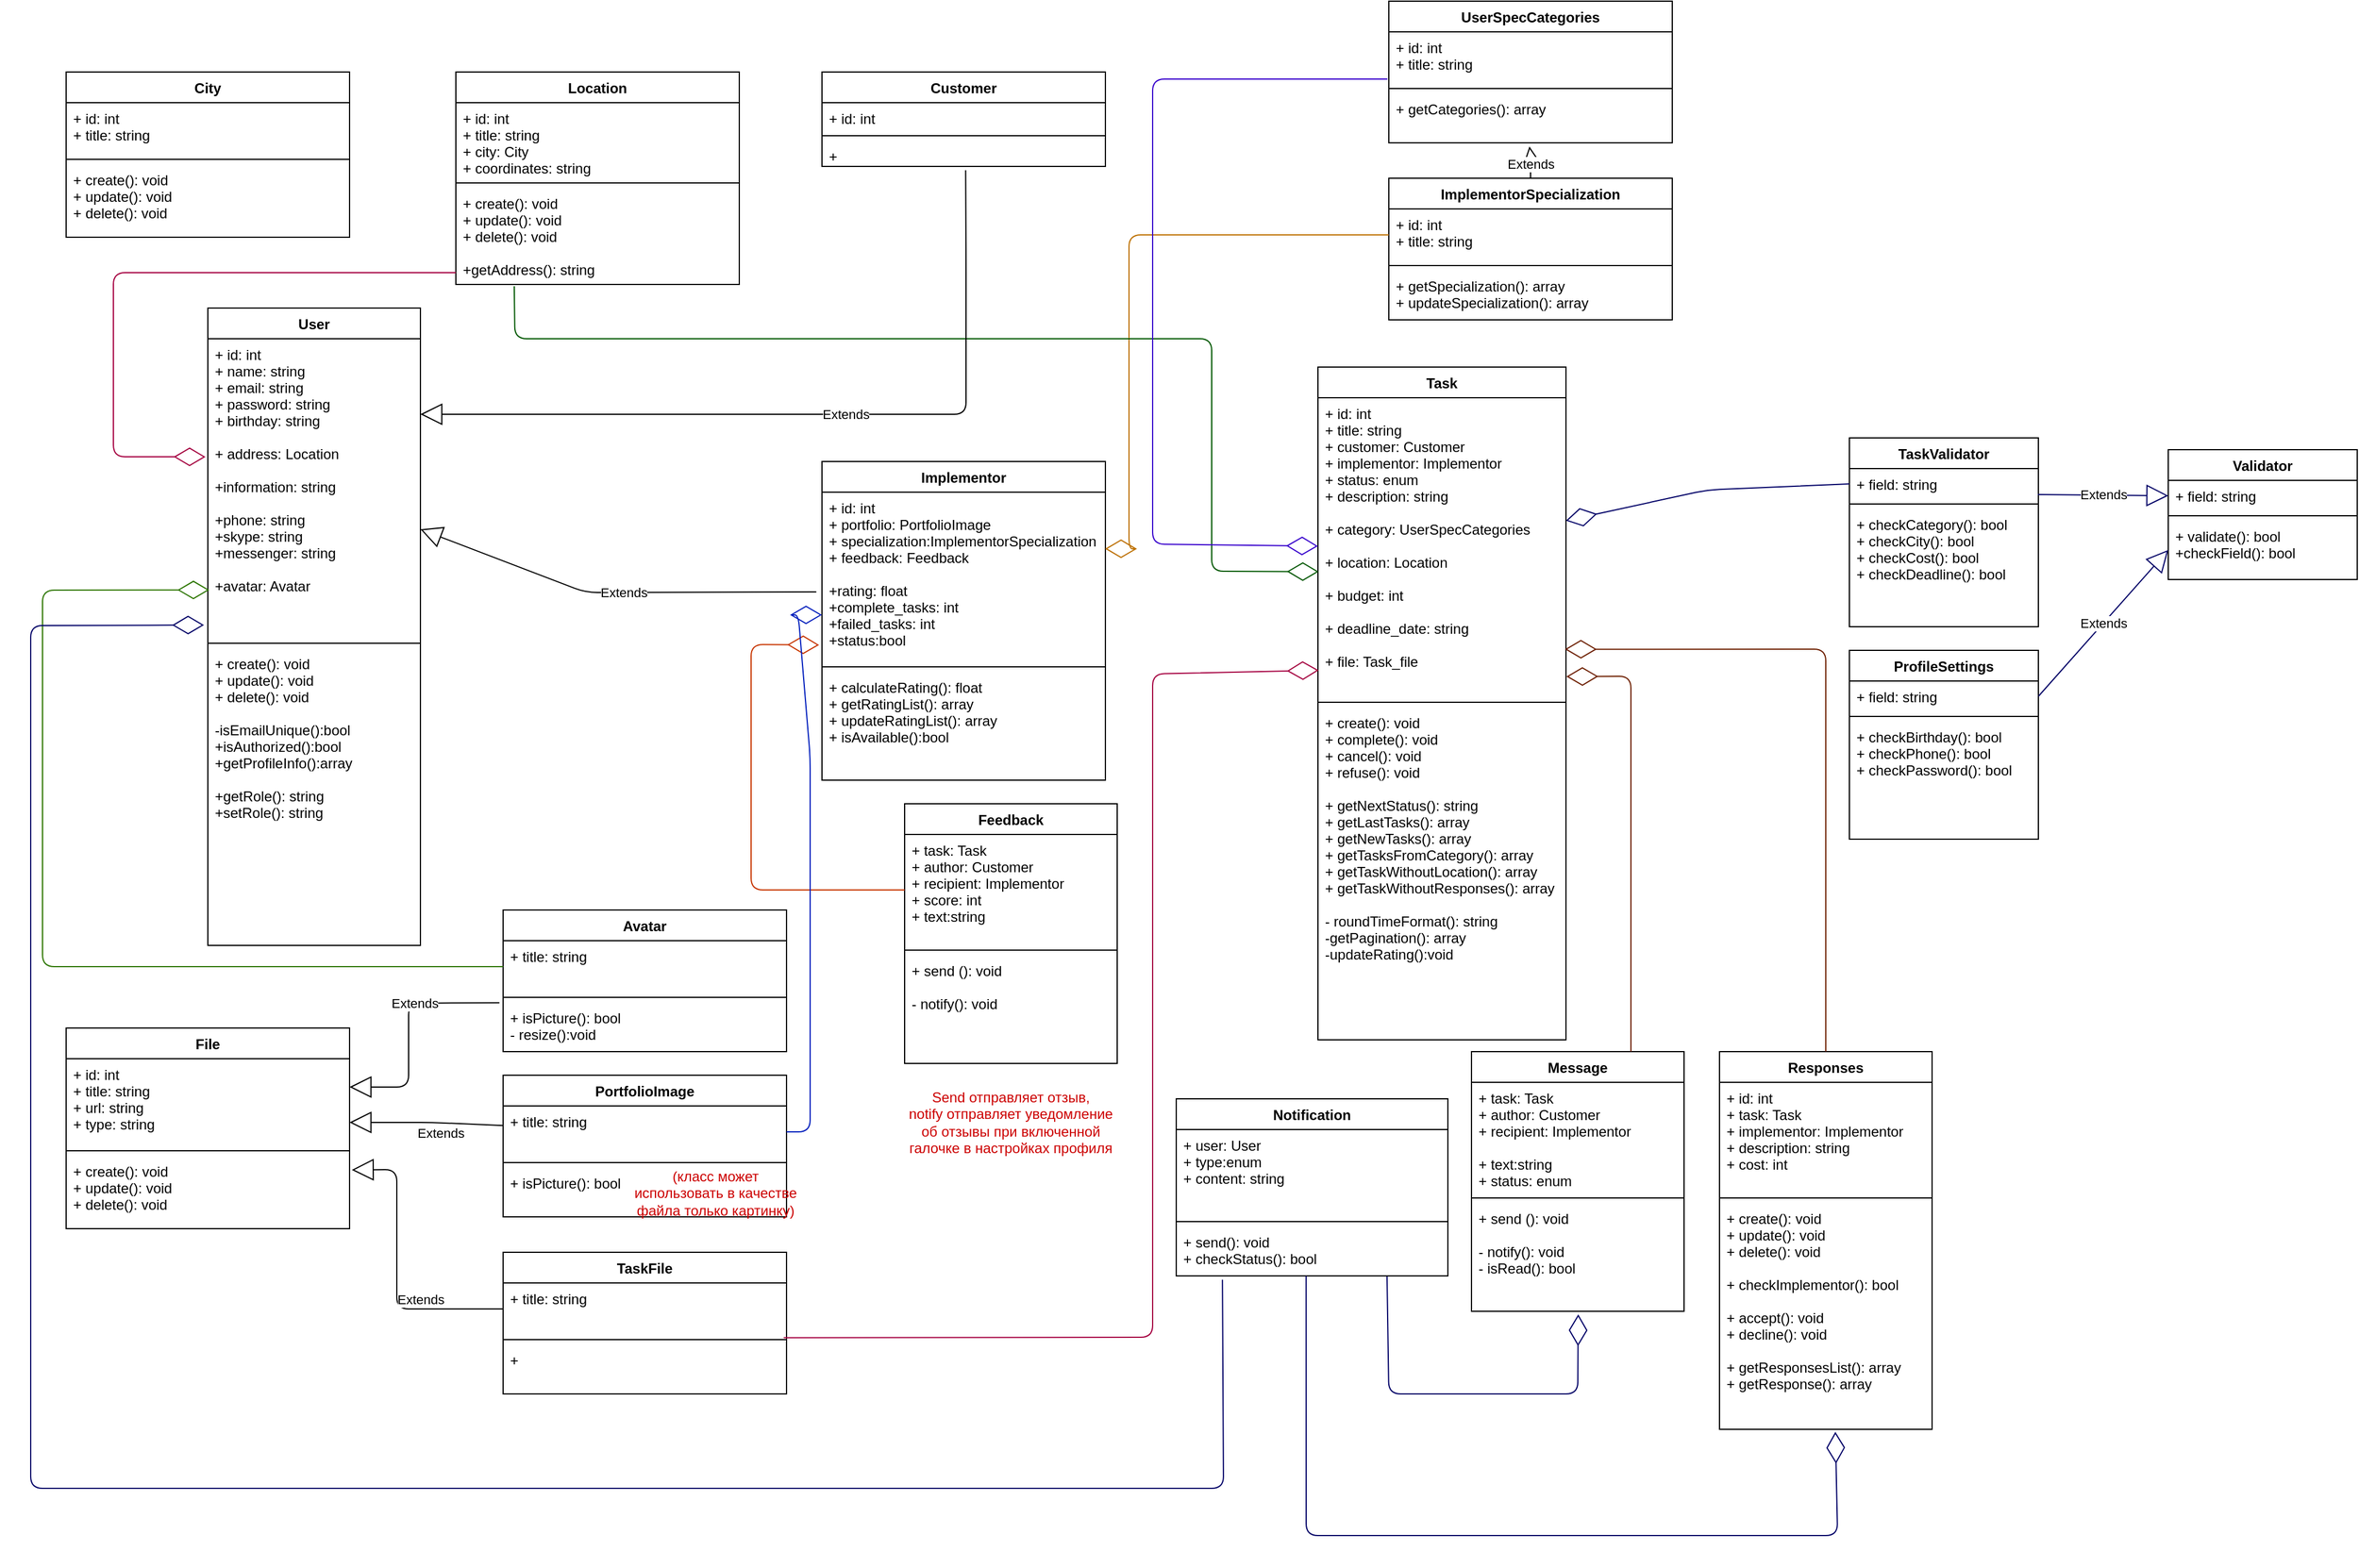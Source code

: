 <mxfile version="14.9.4" type="device"><diagram id="C5RBs43oDa-KdzZeNtuy" name="Page-1"><mxGraphModel dx="4338" dy="615" grid="1" gridSize="10" guides="1" tooltips="1" connect="1" arrows="1" fold="1" page="1" pageScale="1" pageWidth="3300" pageHeight="4681" math="0" shadow="0"><root><mxCell id="WIyWlLk6GJQsqaUBKTNV-0"/><mxCell id="WIyWlLk6GJQsqaUBKTNV-1" parent="WIyWlLk6GJQsqaUBKTNV-0"/><mxCell id="PWgmrwuzJ5sJwcCcZaZJ-12" value="User" style="swimlane;fontStyle=1;align=center;verticalAlign=top;childLayout=stackLayout;horizontal=1;startSize=26;horizontalStack=0;resizeParent=1;resizeParentMax=0;resizeLast=0;collapsible=1;marginBottom=0;rounded=0;shadow=0;glass=0;sketch=0;fillColor=none;" parent="WIyWlLk6GJQsqaUBKTNV-1" vertex="1"><mxGeometry x="160" y="280" width="180" height="540" as="geometry"/></mxCell><mxCell id="PWgmrwuzJ5sJwcCcZaZJ-13" value="+ id: int&#10;+ name: string&#10;+ email: string&#10;+ password: string&#10;+ birthday: string&#10;&#10;+ address: Location&#10;&#10;+information: string&#10;&#10;+phone: string&#10;+skype: string&#10;+messenger: string&#10;&#10;+avatar: Avatar&#10;" style="text;strokeColor=none;fillColor=none;align=left;verticalAlign=top;spacingLeft=4;spacingRight=4;overflow=hidden;rotatable=0;points=[[0,0.5],[1,0.5]];portConstraint=eastwest;" parent="PWgmrwuzJ5sJwcCcZaZJ-12" vertex="1"><mxGeometry y="26" width="180" height="254" as="geometry"/></mxCell><mxCell id="PWgmrwuzJ5sJwcCcZaZJ-14" value="" style="line;strokeWidth=1;fillColor=none;align=left;verticalAlign=middle;spacingTop=-1;spacingLeft=3;spacingRight=3;rotatable=0;labelPosition=right;points=[];portConstraint=eastwest;" parent="PWgmrwuzJ5sJwcCcZaZJ-12" vertex="1"><mxGeometry y="280" width="180" height="8" as="geometry"/></mxCell><mxCell id="PWgmrwuzJ5sJwcCcZaZJ-15" value="+ create(): void&#10;+ update(): void&#10;+ delete(): void&#10;&#10;-isEmailUnique():bool&#10;+isAuthorized():bool&#10;+getProfileInfo():array&#10;&#10;+getRole(): string&#10;+setRole(): string" style="text;strokeColor=none;fillColor=none;align=left;verticalAlign=top;spacingLeft=4;spacingRight=4;overflow=hidden;rotatable=0;points=[[0,0.5],[1,0.5]];portConstraint=eastwest;" parent="PWgmrwuzJ5sJwcCcZaZJ-12" vertex="1"><mxGeometry y="288" width="180" height="252" as="geometry"/></mxCell><mxCell id="EX-mah3nXprVdJU1H9vi-6" value="Customer" style="swimlane;fontStyle=1;align=center;verticalAlign=top;childLayout=stackLayout;horizontal=1;startSize=26;horizontalStack=0;resizeParent=1;resizeParentMax=0;resizeLast=0;collapsible=1;marginBottom=0;fontColor=#000000;" parent="WIyWlLk6GJQsqaUBKTNV-1" vertex="1"><mxGeometry x="680" y="80" width="240" height="80" as="geometry"/></mxCell><mxCell id="EX-mah3nXprVdJU1H9vi-7" value="+ id: int" style="text;strokeColor=none;fillColor=none;align=left;verticalAlign=top;spacingLeft=4;spacingRight=4;overflow=hidden;rotatable=0;points=[[0,0.5],[1,0.5]];portConstraint=eastwest;" parent="EX-mah3nXprVdJU1H9vi-6" vertex="1"><mxGeometry y="26" width="240" height="24" as="geometry"/></mxCell><mxCell id="EX-mah3nXprVdJU1H9vi-8" value="" style="line;strokeWidth=1;fillColor=none;align=left;verticalAlign=middle;spacingTop=-1;spacingLeft=3;spacingRight=3;rotatable=0;labelPosition=right;points=[];portConstraint=eastwest;" parent="EX-mah3nXprVdJU1H9vi-6" vertex="1"><mxGeometry y="50" width="240" height="8" as="geometry"/></mxCell><mxCell id="EX-mah3nXprVdJU1H9vi-9" value="+ " style="text;strokeColor=none;fillColor=none;align=left;verticalAlign=top;spacingLeft=4;spacingRight=4;overflow=hidden;rotatable=0;points=[[0,0.5],[1,0.5]];portConstraint=eastwest;" parent="EX-mah3nXprVdJU1H9vi-6" vertex="1"><mxGeometry y="58" width="240" height="22" as="geometry"/></mxCell><mxCell id="EX-mah3nXprVdJU1H9vi-10" value="Implementor&#10;" style="swimlane;fontStyle=1;align=center;verticalAlign=top;childLayout=stackLayout;horizontal=1;startSize=26;horizontalStack=0;resizeParent=1;resizeParentMax=0;resizeLast=0;collapsible=1;marginBottom=0;fontColor=#000000;" parent="WIyWlLk6GJQsqaUBKTNV-1" vertex="1"><mxGeometry x="680" y="410" width="240" height="270" as="geometry"/></mxCell><mxCell id="EX-mah3nXprVdJU1H9vi-11" value="+ id: int&#10;+ portfolio: PortfolioImage&#10;+ specialization:ImplementorSpecialization&#10;+ feedback: Feedback&#10;&#10;+rating: float&#10;+complete_tasks: int&#10;+failed_tasks: int&#10;+status:bool&#10;" style="text;strokeColor=none;fillColor=none;align=left;verticalAlign=top;spacingLeft=4;spacingRight=4;overflow=hidden;rotatable=0;points=[[0,0.5],[1,0.5]];portConstraint=eastwest;" parent="EX-mah3nXprVdJU1H9vi-10" vertex="1"><mxGeometry y="26" width="240" height="144" as="geometry"/></mxCell><mxCell id="EX-mah3nXprVdJU1H9vi-12" value="" style="line;strokeWidth=1;fillColor=none;align=left;verticalAlign=middle;spacingTop=-1;spacingLeft=3;spacingRight=3;rotatable=0;labelPosition=right;points=[];portConstraint=eastwest;" parent="EX-mah3nXprVdJU1H9vi-10" vertex="1"><mxGeometry y="170" width="240" height="8" as="geometry"/></mxCell><mxCell id="EX-mah3nXprVdJU1H9vi-13" value="+ calculateRating(): float&#10;+ getRatingList(): array&#10;+ updateRatingList(): array&#10;+ isAvailable():bool" style="text;strokeColor=none;fillColor=none;align=left;verticalAlign=top;spacingLeft=4;spacingRight=4;overflow=hidden;rotatable=0;points=[[0,0.5],[1,0.5]];portConstraint=eastwest;" parent="EX-mah3nXprVdJU1H9vi-10" vertex="1"><mxGeometry y="178" width="240" height="92" as="geometry"/></mxCell><mxCell id="EX-mah3nXprVdJU1H9vi-15" value="Extends" style="endArrow=block;endSize=16;endFill=0;html=1;fontColor=#000000;exitX=-0.02;exitY=0.587;exitDx=0;exitDy=0;exitPerimeter=0;" parent="WIyWlLk6GJQsqaUBKTNV-1" source="EX-mah3nXprVdJU1H9vi-11" target="PWgmrwuzJ5sJwcCcZaZJ-13" edge="1"><mxGeometry x="-0.055" width="160" relative="1" as="geometry"><mxPoint x="610" y="580" as="sourcePoint"/><mxPoint x="728" y="540" as="targetPoint"/><Array as="points"><mxPoint x="480" y="521"/></Array><mxPoint as="offset"/></mxGeometry></mxCell><mxCell id="EX-mah3nXprVdJU1H9vi-16" value="PortfolioImage" style="swimlane;fontStyle=1;align=center;verticalAlign=top;childLayout=stackLayout;horizontal=1;startSize=26;horizontalStack=0;resizeParent=1;resizeParentMax=0;resizeLast=0;collapsible=1;marginBottom=0;fontColor=#000000;" parent="WIyWlLk6GJQsqaUBKTNV-1" vertex="1"><mxGeometry x="410" y="930" width="240" height="120" as="geometry"/></mxCell><mxCell id="EX-mah3nXprVdJU1H9vi-17" value="+ title: string&#10;" style="text;strokeColor=none;fillColor=none;align=left;verticalAlign=top;spacingLeft=4;spacingRight=4;overflow=hidden;rotatable=0;points=[[0,0.5],[1,0.5]];portConstraint=eastwest;" parent="EX-mah3nXprVdJU1H9vi-16" vertex="1"><mxGeometry y="26" width="240" height="44" as="geometry"/></mxCell><mxCell id="EX-mah3nXprVdJU1H9vi-18" value="" style="line;strokeWidth=1;fillColor=none;align=left;verticalAlign=middle;spacingTop=-1;spacingLeft=3;spacingRight=3;rotatable=0;labelPosition=right;points=[];portConstraint=eastwest;" parent="EX-mah3nXprVdJU1H9vi-16" vertex="1"><mxGeometry y="70" width="240" height="8" as="geometry"/></mxCell><mxCell id="EX-mah3nXprVdJU1H9vi-19" value="+ isPicture(): bool " style="text;strokeColor=none;fillColor=none;align=left;verticalAlign=top;spacingLeft=4;spacingRight=4;overflow=hidden;rotatable=0;points=[[0,0.5],[1,0.5]];portConstraint=eastwest;" parent="EX-mah3nXprVdJU1H9vi-16" vertex="1"><mxGeometry y="78" width="240" height="42" as="geometry"/></mxCell><mxCell id="EX-mah3nXprVdJU1H9vi-20" value="ImplementorSpecialization" style="swimlane;fontStyle=1;align=center;verticalAlign=top;childLayout=stackLayout;horizontal=1;startSize=26;horizontalStack=0;resizeParent=1;resizeParentMax=0;resizeLast=0;collapsible=1;marginBottom=0;fontColor=#000000;" parent="WIyWlLk6GJQsqaUBKTNV-1" vertex="1"><mxGeometry x="1160" y="170" width="240" height="120" as="geometry"/></mxCell><mxCell id="EX-mah3nXprVdJU1H9vi-21" value="+ id: int&#10;+ title: string" style="text;strokeColor=none;fillColor=none;align=left;verticalAlign=top;spacingLeft=4;spacingRight=4;overflow=hidden;rotatable=0;points=[[0,0.5],[1,0.5]];portConstraint=eastwest;" parent="EX-mah3nXprVdJU1H9vi-20" vertex="1"><mxGeometry y="26" width="240" height="44" as="geometry"/></mxCell><mxCell id="EX-mah3nXprVdJU1H9vi-22" value="" style="line;strokeWidth=1;fillColor=none;align=left;verticalAlign=middle;spacingTop=-1;spacingLeft=3;spacingRight=3;rotatable=0;labelPosition=right;points=[];portConstraint=eastwest;" parent="EX-mah3nXprVdJU1H9vi-20" vertex="1"><mxGeometry y="70" width="240" height="8" as="geometry"/></mxCell><mxCell id="EX-mah3nXprVdJU1H9vi-23" value="+ getSpecialization(): array&#10;+ updateSpecialization(): array" style="text;strokeColor=none;fillColor=none;align=left;verticalAlign=top;spacingLeft=4;spacingRight=4;overflow=hidden;rotatable=0;points=[[0,0.5],[1,0.5]];portConstraint=eastwest;" parent="EX-mah3nXprVdJU1H9vi-20" vertex="1"><mxGeometry y="78" width="240" height="42" as="geometry"/></mxCell><mxCell id="EX-mah3nXprVdJU1H9vi-24" value="File" style="swimlane;fontStyle=1;align=center;verticalAlign=top;childLayout=stackLayout;horizontal=1;startSize=26;horizontalStack=0;resizeParent=1;resizeParentMax=0;resizeLast=0;collapsible=1;marginBottom=0;fontColor=#000000;" parent="WIyWlLk6GJQsqaUBKTNV-1" vertex="1"><mxGeometry x="40" y="890" width="240" height="170" as="geometry"/></mxCell><mxCell id="EX-mah3nXprVdJU1H9vi-25" value="+ id: int&#10;+ title: string&#10;+ url: string &#10;+ type: string" style="text;strokeColor=none;fillColor=none;align=left;verticalAlign=top;spacingLeft=4;spacingRight=4;overflow=hidden;rotatable=0;points=[[0,0.5],[1,0.5]];portConstraint=eastwest;" parent="EX-mah3nXprVdJU1H9vi-24" vertex="1"><mxGeometry y="26" width="240" height="74" as="geometry"/></mxCell><mxCell id="EX-mah3nXprVdJU1H9vi-26" value="" style="line;strokeWidth=1;fillColor=none;align=left;verticalAlign=middle;spacingTop=-1;spacingLeft=3;spacingRight=3;rotatable=0;labelPosition=right;points=[];portConstraint=eastwest;" parent="EX-mah3nXprVdJU1H9vi-24" vertex="1"><mxGeometry y="100" width="240" height="8" as="geometry"/></mxCell><mxCell id="EX-mah3nXprVdJU1H9vi-27" value="+ create(): void&#10;+ update(): void&#10;+ delete(): void" style="text;strokeColor=none;fillColor=none;align=left;verticalAlign=top;spacingLeft=4;spacingRight=4;overflow=hidden;rotatable=0;points=[[0,0.5],[1,0.5]];portConstraint=eastwest;" parent="EX-mah3nXprVdJU1H9vi-24" vertex="1"><mxGeometry y="108" width="240" height="62" as="geometry"/></mxCell><mxCell id="EX-mah3nXprVdJU1H9vi-28" value="Avatar" style="swimlane;fontStyle=1;align=center;verticalAlign=top;childLayout=stackLayout;horizontal=1;startSize=26;horizontalStack=0;resizeParent=1;resizeParentMax=0;resizeLast=0;collapsible=1;marginBottom=0;fontColor=#000000;" parent="WIyWlLk6GJQsqaUBKTNV-1" vertex="1"><mxGeometry x="410" y="790" width="240" height="120" as="geometry"/></mxCell><mxCell id="EX-mah3nXprVdJU1H9vi-29" value="+ title: string&#10;" style="text;strokeColor=none;fillColor=none;align=left;verticalAlign=top;spacingLeft=4;spacingRight=4;overflow=hidden;rotatable=0;points=[[0,0.5],[1,0.5]];portConstraint=eastwest;" parent="EX-mah3nXprVdJU1H9vi-28" vertex="1"><mxGeometry y="26" width="240" height="44" as="geometry"/></mxCell><mxCell id="EX-mah3nXprVdJU1H9vi-30" value="" style="line;strokeWidth=1;fillColor=none;align=left;verticalAlign=middle;spacingTop=-1;spacingLeft=3;spacingRight=3;rotatable=0;labelPosition=right;points=[];portConstraint=eastwest;" parent="EX-mah3nXprVdJU1H9vi-28" vertex="1"><mxGeometry y="70" width="240" height="8" as="geometry"/></mxCell><mxCell id="EX-mah3nXprVdJU1H9vi-31" value="+ isPicture(): bool&#10;- resize():void" style="text;strokeColor=none;fillColor=none;align=left;verticalAlign=top;spacingLeft=4;spacingRight=4;overflow=hidden;rotatable=0;points=[[0,0.5],[1,0.5]];portConstraint=eastwest;" parent="EX-mah3nXprVdJU1H9vi-28" vertex="1"><mxGeometry y="78" width="240" height="42" as="geometry"/></mxCell><mxCell id="EX-mah3nXprVdJU1H9vi-32" value="TaskFile" style="swimlane;fontStyle=1;align=center;verticalAlign=top;childLayout=stackLayout;horizontal=1;startSize=26;horizontalStack=0;resizeParent=1;resizeParentMax=0;resizeLast=0;collapsible=1;marginBottom=0;fontColor=#000000;" parent="WIyWlLk6GJQsqaUBKTNV-1" vertex="1"><mxGeometry x="410" y="1080" width="240" height="120" as="geometry"/></mxCell><mxCell id="EX-mah3nXprVdJU1H9vi-33" value="+ title: string&#10;" style="text;strokeColor=none;fillColor=none;align=left;verticalAlign=top;spacingLeft=4;spacingRight=4;overflow=hidden;rotatable=0;points=[[0,0.5],[1,0.5]];portConstraint=eastwest;" parent="EX-mah3nXprVdJU1H9vi-32" vertex="1"><mxGeometry y="26" width="240" height="44" as="geometry"/></mxCell><mxCell id="EX-mah3nXprVdJU1H9vi-34" value="" style="line;strokeWidth=1;fillColor=none;align=left;verticalAlign=middle;spacingTop=-1;spacingLeft=3;spacingRight=3;rotatable=0;labelPosition=right;points=[];portConstraint=eastwest;" parent="EX-mah3nXprVdJU1H9vi-32" vertex="1"><mxGeometry y="70" width="240" height="8" as="geometry"/></mxCell><mxCell id="EX-mah3nXprVdJU1H9vi-35" value="+ " style="text;strokeColor=none;fillColor=none;align=left;verticalAlign=top;spacingLeft=4;spacingRight=4;overflow=hidden;rotatable=0;points=[[0,0.5],[1,0.5]];portConstraint=eastwest;" parent="EX-mah3nXprVdJU1H9vi-32" vertex="1"><mxGeometry y="78" width="240" height="42" as="geometry"/></mxCell><mxCell id="Zs3UEWpgIleJetMzTbHt-5" value="Extends" style="endArrow=block;endSize=16;endFill=0;html=1;" parent="WIyWlLk6GJQsqaUBKTNV-1" source="EX-mah3nXprVdJU1H9vi-17" edge="1"><mxGeometry x="-0.182" y="9" width="160" relative="1" as="geometry"><mxPoint x="320" y="1000" as="sourcePoint"/><mxPoint x="280" y="970" as="targetPoint"/><Array as="points"><mxPoint x="350" y="970"/></Array><mxPoint as="offset"/></mxGeometry></mxCell><mxCell id="Zs3UEWpgIleJetMzTbHt-7" value="" style="endArrow=diamondThin;endFill=0;endSize=24;html=1;entryX=0.007;entryY=0.838;entryDx=0;entryDy=0;entryPerimeter=0;strokeColor=#2D7600;fillColor=#60a917;exitX=0;exitY=0.5;exitDx=0;exitDy=0;" parent="WIyWlLk6GJQsqaUBKTNV-1" source="EX-mah3nXprVdJU1H9vi-29" target="PWgmrwuzJ5sJwcCcZaZJ-13" edge="1"><mxGeometry width="160" relative="1" as="geometry"><mxPoint x="280" y="902" as="sourcePoint"/><mxPoint x="365.68" y="720.46" as="targetPoint"/><Array as="points"><mxPoint x="20" y="838"/><mxPoint x="20" y="519"/></Array></mxGeometry></mxCell><mxCell id="Zs3UEWpgIleJetMzTbHt-9" value="" style="endArrow=diamondThin;endFill=0;endSize=24;html=1;strokeColor=#BD7000;exitX=0;exitY=0.5;exitDx=0;exitDy=0;entryX=0.999;entryY=0.333;entryDx=0;entryDy=0;entryPerimeter=0;fillColor=#f0a30a;" parent="WIyWlLk6GJQsqaUBKTNV-1" source="EX-mah3nXprVdJU1H9vi-21" target="EX-mah3nXprVdJU1H9vi-11" edge="1"><mxGeometry width="160" relative="1" as="geometry"><mxPoint x="260" y="490" as="sourcePoint"/><mxPoint x="368" y="518" as="targetPoint"/><Array as="points"><mxPoint x="940" y="218"/><mxPoint x="940" y="484"/></Array></mxGeometry></mxCell><mxCell id="Zs3UEWpgIleJetMzTbHt-10" value="UserSpecCategories" style="swimlane;fontStyle=1;align=center;verticalAlign=top;childLayout=stackLayout;horizontal=1;startSize=26;horizontalStack=0;resizeParent=1;resizeParentMax=0;resizeLast=0;collapsible=1;marginBottom=0;fontColor=#000000;" parent="WIyWlLk6GJQsqaUBKTNV-1" vertex="1"><mxGeometry x="1160" y="20" width="240" height="120" as="geometry"/></mxCell><mxCell id="Zs3UEWpgIleJetMzTbHt-11" value="+ id: int&#10;+ title: string" style="text;strokeColor=none;fillColor=none;align=left;verticalAlign=top;spacingLeft=4;spacingRight=4;overflow=hidden;rotatable=0;points=[[0,0.5],[1,0.5]];portConstraint=eastwest;" parent="Zs3UEWpgIleJetMzTbHt-10" vertex="1"><mxGeometry y="26" width="240" height="44" as="geometry"/></mxCell><mxCell id="Zs3UEWpgIleJetMzTbHt-12" value="" style="line;strokeWidth=1;fillColor=none;align=left;verticalAlign=middle;spacingTop=-1;spacingLeft=3;spacingRight=3;rotatable=0;labelPosition=right;points=[];portConstraint=eastwest;" parent="Zs3UEWpgIleJetMzTbHt-10" vertex="1"><mxGeometry y="70" width="240" height="8" as="geometry"/></mxCell><mxCell id="Zs3UEWpgIleJetMzTbHt-13" value="+ getCategories(): array&#10;" style="text;strokeColor=none;fillColor=none;align=left;verticalAlign=top;spacingLeft=4;spacingRight=4;overflow=hidden;rotatable=0;points=[[0,0.5],[1,0.5]];portConstraint=eastwest;" parent="Zs3UEWpgIleJetMzTbHt-10" vertex="1"><mxGeometry y="78" width="240" height="42" as="geometry"/></mxCell><mxCell id="Zs3UEWpgIleJetMzTbHt-17" value="Extends" style="endArrow=block;endSize=16;endFill=0;html=1;fontColor=#000000;exitX=0.5;exitY=0;exitDx=0;exitDy=0;entryX=0.496;entryY=1.074;entryDx=0;entryDy=0;entryPerimeter=0;" parent="WIyWlLk6GJQsqaUBKTNV-1" source="EX-mah3nXprVdJU1H9vi-20" target="Zs3UEWpgIleJetMzTbHt-13" edge="1"><mxGeometry x="-0.076" width="160" relative="1" as="geometry"><mxPoint x="1290" y="140" as="sourcePoint"/><mxPoint x="1280" y="120" as="targetPoint"/><Array as="points"><mxPoint x="1280" y="150"/></Array><mxPoint as="offset"/></mxGeometry></mxCell><mxCell id="Zs3UEWpgIleJetMzTbHt-18" value="Feedback" style="swimlane;fontStyle=1;align=center;verticalAlign=top;childLayout=stackLayout;horizontal=1;startSize=26;horizontalStack=0;resizeParent=1;resizeParentMax=0;resizeLast=0;collapsible=1;marginBottom=0;fontColor=#000000;" parent="WIyWlLk6GJQsqaUBKTNV-1" vertex="1"><mxGeometry x="750" y="700" width="180" height="220" as="geometry"/></mxCell><mxCell id="Zs3UEWpgIleJetMzTbHt-19" value="+ task: Task&#10;+ author: Customer&#10;+ recipient: Implementor&#10;+ score: int&#10;+ text:string" style="text;strokeColor=none;fillColor=none;align=left;verticalAlign=top;spacingLeft=4;spacingRight=4;overflow=hidden;rotatable=0;points=[[0,0.5],[1,0.5]];portConstraint=eastwest;fontStyle=0" parent="Zs3UEWpgIleJetMzTbHt-18" vertex="1"><mxGeometry y="26" width="180" height="94" as="geometry"/></mxCell><mxCell id="Zs3UEWpgIleJetMzTbHt-20" value="" style="line;strokeWidth=1;fillColor=none;align=left;verticalAlign=middle;spacingTop=-1;spacingLeft=3;spacingRight=3;rotatable=0;labelPosition=right;points=[];portConstraint=eastwest;" parent="Zs3UEWpgIleJetMzTbHt-18" vertex="1"><mxGeometry y="120" width="180" height="8" as="geometry"/></mxCell><mxCell id="Zs3UEWpgIleJetMzTbHt-21" value="+ send (): void&#10;&#10;- notify(): void" style="text;strokeColor=none;fillColor=none;align=left;verticalAlign=top;spacingLeft=4;spacingRight=4;overflow=hidden;rotatable=0;points=[[0,0.5],[1,0.5]];portConstraint=eastwest;" parent="Zs3UEWpgIleJetMzTbHt-18" vertex="1"><mxGeometry y="128" width="180" height="92" as="geometry"/></mxCell><mxCell id="Zs3UEWpgIleJetMzTbHt-26" value="" style="endArrow=diamondThin;endFill=0;endSize=24;html=1;strokeColor=#C73500;fillColor=#fa6800;exitX=0;exitY=0.5;exitDx=0;exitDy=0;entryX=-0.01;entryY=0.899;entryDx=0;entryDy=0;entryPerimeter=0;" parent="WIyWlLk6GJQsqaUBKTNV-1" source="Zs3UEWpgIleJetMzTbHt-19" target="EX-mah3nXprVdJU1H9vi-11" edge="1"><mxGeometry width="160" relative="1" as="geometry"><mxPoint x="284" y="790" as="sourcePoint"/><mxPoint x="370" y="608" as="targetPoint"/><Array as="points"><mxPoint x="620" y="773"/><mxPoint x="620" y="740"/><mxPoint x="620" y="565"/></Array></mxGeometry></mxCell><mxCell id="Zs3UEWpgIleJetMzTbHt-27" value="Location" style="swimlane;fontStyle=1;align=center;verticalAlign=top;childLayout=stackLayout;horizontal=1;startSize=26;horizontalStack=0;resizeParent=1;resizeParentMax=0;resizeLast=0;collapsible=1;marginBottom=0;fontColor=#000000;" parent="WIyWlLk6GJQsqaUBKTNV-1" vertex="1"><mxGeometry x="370" y="80" width="240" height="180" as="geometry"/></mxCell><mxCell id="Zs3UEWpgIleJetMzTbHt-28" value="+ id: int&#10;+ title: string&#10;+ city: City&#10;+ coordinates: string&#10;" style="text;strokeColor=none;fillColor=none;align=left;verticalAlign=top;spacingLeft=4;spacingRight=4;overflow=hidden;rotatable=0;points=[[0,0.5],[1,0.5]];portConstraint=eastwest;" parent="Zs3UEWpgIleJetMzTbHt-27" vertex="1"><mxGeometry y="26" width="240" height="64" as="geometry"/></mxCell><mxCell id="Zs3UEWpgIleJetMzTbHt-29" value="" style="line;strokeWidth=1;fillColor=none;align=left;verticalAlign=middle;spacingTop=-1;spacingLeft=3;spacingRight=3;rotatable=0;labelPosition=right;points=[];portConstraint=eastwest;" parent="Zs3UEWpgIleJetMzTbHt-27" vertex="1"><mxGeometry y="90" width="240" height="8" as="geometry"/></mxCell><mxCell id="Zs3UEWpgIleJetMzTbHt-30" value="+ create(): void&#10;+ update(): void&#10;+ delete(): void&#10;&#10;+getAddress(): string&#10;" style="text;strokeColor=none;fillColor=none;align=left;verticalAlign=top;spacingLeft=4;spacingRight=4;overflow=hidden;rotatable=0;points=[[0,0.5],[1,0.5]];portConstraint=eastwest;" parent="Zs3UEWpgIleJetMzTbHt-27" vertex="1"><mxGeometry y="98" width="240" height="82" as="geometry"/></mxCell><mxCell id="Zs3UEWpgIleJetMzTbHt-31" value="City" style="swimlane;fontStyle=1;align=center;verticalAlign=top;childLayout=stackLayout;horizontal=1;startSize=26;horizontalStack=0;resizeParent=1;resizeParentMax=0;resizeLast=0;collapsible=1;marginBottom=0;fontColor=#000000;" parent="WIyWlLk6GJQsqaUBKTNV-1" vertex="1"><mxGeometry x="40" y="80" width="240" height="140" as="geometry"/></mxCell><mxCell id="Zs3UEWpgIleJetMzTbHt-32" value="+ id: int&#10;+ title: string" style="text;strokeColor=none;fillColor=none;align=left;verticalAlign=top;spacingLeft=4;spacingRight=4;overflow=hidden;rotatable=0;points=[[0,0.5],[1,0.5]];portConstraint=eastwest;" parent="Zs3UEWpgIleJetMzTbHt-31" vertex="1"><mxGeometry y="26" width="240" height="44" as="geometry"/></mxCell><mxCell id="Zs3UEWpgIleJetMzTbHt-33" value="" style="line;strokeWidth=1;fillColor=none;align=left;verticalAlign=middle;spacingTop=-1;spacingLeft=3;spacingRight=3;rotatable=0;labelPosition=right;points=[];portConstraint=eastwest;" parent="Zs3UEWpgIleJetMzTbHt-31" vertex="1"><mxGeometry y="70" width="240" height="8" as="geometry"/></mxCell><mxCell id="Zs3UEWpgIleJetMzTbHt-34" value="+ create(): void&#10;+ update(): void&#10;+ delete(): void" style="text;strokeColor=none;fillColor=none;align=left;verticalAlign=top;spacingLeft=4;spacingRight=4;overflow=hidden;rotatable=0;points=[[0,0.5],[1,0.5]];portConstraint=eastwest;" parent="Zs3UEWpgIleJetMzTbHt-31" vertex="1"><mxGeometry y="78" width="240" height="62" as="geometry"/></mxCell><mxCell id="Zs3UEWpgIleJetMzTbHt-38" value="" style="endArrow=diamondThin;endFill=0;endSize=24;html=1;strokeColor=#A50040;fillColor=#d80073;entryX=-0.011;entryY=0.394;entryDx=0;entryDy=0;entryPerimeter=0;" parent="WIyWlLk6GJQsqaUBKTNV-1" target="PWgmrwuzJ5sJwcCcZaZJ-13" edge="1"><mxGeometry width="160" relative="1" as="geometry"><mxPoint x="370" y="250" as="sourcePoint"/><mxPoint x="730" y="483" as="targetPoint"/><Array as="points"><mxPoint x="80" y="250"/><mxPoint x="80" y="406"/></Array></mxGeometry></mxCell><mxCell id="Zs3UEWpgIleJetMzTbHt-39" value="Task" style="swimlane;fontStyle=1;align=center;verticalAlign=top;childLayout=stackLayout;horizontal=1;startSize=26;horizontalStack=0;resizeParent=1;resizeParentMax=0;resizeLast=0;collapsible=1;marginBottom=0;fontColor=#000000;" parent="WIyWlLk6GJQsqaUBKTNV-1" vertex="1"><mxGeometry x="1100" y="330" width="210" height="570" as="geometry"/></mxCell><mxCell id="Zs3UEWpgIleJetMzTbHt-40" value="+ id: int&#10;+ title: string&#10;+ customer: Customer&#10;+ implementor: Implementor&#10;+ status: enum&#10;+ description: string&#10;&#10;+ category: UserSpecCategories&#10;&#10;+ location: Location&#10;&#10;+ budget: int&#10;&#10;+ deadline_date: string&#10;&#10;+ file: Task_file&#10;&#10;" style="text;strokeColor=none;fillColor=none;align=left;verticalAlign=top;spacingLeft=4;spacingRight=4;overflow=hidden;rotatable=0;points=[[0,0.5],[1,0.5]];portConstraint=eastwest;fontStyle=0" parent="Zs3UEWpgIleJetMzTbHt-39" vertex="1"><mxGeometry y="26" width="210" height="254" as="geometry"/></mxCell><mxCell id="Zs3UEWpgIleJetMzTbHt-41" value="" style="line;strokeWidth=1;fillColor=none;align=left;verticalAlign=middle;spacingTop=-1;spacingLeft=3;spacingRight=3;rotatable=0;labelPosition=right;points=[];portConstraint=eastwest;" parent="Zs3UEWpgIleJetMzTbHt-39" vertex="1"><mxGeometry y="280" width="210" height="8" as="geometry"/></mxCell><mxCell id="Zs3UEWpgIleJetMzTbHt-42" value="+ create(): void&#10;+ complete(): void&#10;+ cancel(): void&#10;+ refuse(): void&#10;&#10;+ getNextStatus(): string&#10;+ getLastTasks(): array&#10;+ getNewTasks(): array&#10;+ getTasksFromCategory(): array&#10;+ getTaskWithoutLocation(): array&#10;+ getTaskWithoutResponses(): array&#10;&#10;- roundTimeFormat(): string&#10;-getPagination(): array&#10;-updateRating():void&#10;" style="text;strokeColor=none;fillColor=none;align=left;verticalAlign=top;spacingLeft=4;spacingRight=4;overflow=hidden;rotatable=0;points=[[0,0.5],[1,0.5]];portConstraint=eastwest;" parent="Zs3UEWpgIleJetMzTbHt-39" vertex="1"><mxGeometry y="288" width="210" height="282" as="geometry"/></mxCell><mxCell id="Zs3UEWpgIleJetMzTbHt-43" value="Responses" style="swimlane;fontStyle=1;align=center;verticalAlign=top;childLayout=stackLayout;horizontal=1;startSize=26;horizontalStack=0;resizeParent=1;resizeParentMax=0;resizeLast=0;collapsible=1;marginBottom=0;fontColor=#000000;" parent="WIyWlLk6GJQsqaUBKTNV-1" vertex="1"><mxGeometry x="1440" y="910" width="180" height="320" as="geometry"/></mxCell><mxCell id="Zs3UEWpgIleJetMzTbHt-44" value="+ id: int&#10;+ task: Task&#10;+ implementor: Implementor&#10;+ description: string&#10;+ cost: int" style="text;strokeColor=none;fillColor=none;align=left;verticalAlign=top;spacingLeft=4;spacingRight=4;overflow=hidden;rotatable=0;points=[[0,0.5],[1,0.5]];portConstraint=eastwest;fontStyle=0" parent="Zs3UEWpgIleJetMzTbHt-43" vertex="1"><mxGeometry y="26" width="180" height="94" as="geometry"/></mxCell><mxCell id="Zs3UEWpgIleJetMzTbHt-45" value="" style="line;strokeWidth=1;fillColor=none;align=left;verticalAlign=middle;spacingTop=-1;spacingLeft=3;spacingRight=3;rotatable=0;labelPosition=right;points=[];portConstraint=eastwest;" parent="Zs3UEWpgIleJetMzTbHt-43" vertex="1"><mxGeometry y="120" width="180" height="8" as="geometry"/></mxCell><mxCell id="Zs3UEWpgIleJetMzTbHt-46" value="+ create(): void&#10;+ update(): void&#10;+ delete(): void&#10;&#10;+ checkImplementor(): bool&#10;&#10;+ accept(): void&#10;+ decline(): void&#10;&#10;+ getResponsesList(): array&#10;+ getResponse(): array&#10;" style="text;strokeColor=none;fillColor=none;align=left;verticalAlign=top;spacingLeft=4;spacingRight=4;overflow=hidden;rotatable=0;points=[[0,0.5],[1,0.5]];portConstraint=eastwest;" parent="Zs3UEWpgIleJetMzTbHt-43" vertex="1"><mxGeometry y="128" width="180" height="192" as="geometry"/></mxCell><mxCell id="Zs3UEWpgIleJetMzTbHt-47" value="Message" style="swimlane;fontStyle=1;align=center;verticalAlign=top;childLayout=stackLayout;horizontal=1;startSize=26;horizontalStack=0;resizeParent=1;resizeParentMax=0;resizeLast=0;collapsible=1;marginBottom=0;fontColor=#000000;" parent="WIyWlLk6GJQsqaUBKTNV-1" vertex="1"><mxGeometry x="1230" y="910" width="180" height="220" as="geometry"/></mxCell><mxCell id="Zs3UEWpgIleJetMzTbHt-48" value="+ task: Task&#10;+ author: Customer&#10;+ recipient: Implementor&#10;&#10;+ text:string&#10;+ status: enum" style="text;strokeColor=none;fillColor=none;align=left;verticalAlign=top;spacingLeft=4;spacingRight=4;overflow=hidden;rotatable=0;points=[[0,0.5],[1,0.5]];portConstraint=eastwest;fontStyle=0" parent="Zs3UEWpgIleJetMzTbHt-47" vertex="1"><mxGeometry y="26" width="180" height="94" as="geometry"/></mxCell><mxCell id="Zs3UEWpgIleJetMzTbHt-49" value="" style="line;strokeWidth=1;fillColor=none;align=left;verticalAlign=middle;spacingTop=-1;spacingLeft=3;spacingRight=3;rotatable=0;labelPosition=right;points=[];portConstraint=eastwest;" parent="Zs3UEWpgIleJetMzTbHt-47" vertex="1"><mxGeometry y="120" width="180" height="8" as="geometry"/></mxCell><mxCell id="Zs3UEWpgIleJetMzTbHt-50" value="+ send (): void&#10;&#10;- notify(): void&#10;- isRead(): bool" style="text;strokeColor=none;fillColor=none;align=left;verticalAlign=top;spacingLeft=4;spacingRight=4;overflow=hidden;rotatable=0;points=[[0,0.5],[1,0.5]];portConstraint=eastwest;" parent="Zs3UEWpgIleJetMzTbHt-47" vertex="1"><mxGeometry y="128" width="180" height="92" as="geometry"/></mxCell><mxCell id="Zs3UEWpgIleJetMzTbHt-51" value="" style="endArrow=diamondThin;endFill=0;endSize=24;html=1;strokeColor=#A50040;fillColor=#d80073;exitX=0.99;exitY=0.3;exitDx=0;exitDy=0;exitPerimeter=0;entryX=0.003;entryY=0.909;entryDx=0;entryDy=0;entryPerimeter=0;" parent="WIyWlLk6GJQsqaUBKTNV-1" source="EX-mah3nXprVdJU1H9vi-34" target="Zs3UEWpgIleJetMzTbHt-40" edge="1"><mxGeometry width="160" relative="1" as="geometry"><mxPoint x="280" y="1108.42" as="sourcePoint"/><mxPoint x="999" y="590" as="targetPoint"/><Array as="points"><mxPoint x="960" y="1152"/><mxPoint x="960" y="920"/><mxPoint x="960" y="590"/></Array></mxGeometry></mxCell><mxCell id="Zs3UEWpgIleJetMzTbHt-52" value="" style="endArrow=diamondThin;endFill=0;endSize=24;html=1;entryX=0.003;entryY=0.58;entryDx=0;entryDy=0;entryPerimeter=0;strokeColor=#005700;fillColor=#008a00;exitX=0.206;exitY=1.018;exitDx=0;exitDy=0;exitPerimeter=0;" parent="WIyWlLk6GJQsqaUBKTNV-1" source="Zs3UEWpgIleJetMzTbHt-30" target="Zs3UEWpgIleJetMzTbHt-40" edge="1"><mxGeometry width="160" relative="1" as="geometry"><mxPoint x="730.4" y="279.998" as="sourcePoint"/><mxPoint x="999.38" y="501.092" as="targetPoint"/><Array as="points"><mxPoint x="420" y="306"/><mxPoint x="1010" y="306"/><mxPoint x="1010" y="380"/><mxPoint x="1010" y="503"/></Array></mxGeometry></mxCell><mxCell id="Zs3UEWpgIleJetMzTbHt-53" value="" style="endArrow=diamondThin;endFill=0;endSize=24;html=1;strokeColor=#3700CC;fillColor=#6a00ff;exitX=-0.005;exitY=0.909;exitDx=0;exitDy=0;exitPerimeter=0;" parent="WIyWlLk6GJQsqaUBKTNV-1" source="Zs3UEWpgIleJetMzTbHt-11" target="Zs3UEWpgIleJetMzTbHt-40" edge="1"><mxGeometry width="160" relative="1" as="geometry"><mxPoint x="230" y="330" as="sourcePoint"/><mxPoint x="1000.0" y="479.612" as="targetPoint"/><Array as="points"><mxPoint x="960" y="86"/><mxPoint x="960" y="480"/></Array></mxGeometry></mxCell><mxCell id="EX-mah3nXprVdJU1H9vi-14" value="Extends" style="endArrow=block;endSize=16;endFill=0;html=1;fontColor=#000000;exitX=0.507;exitY=1.149;exitDx=0;exitDy=0;exitPerimeter=0;" parent="WIyWlLk6GJQsqaUBKTNV-1" source="EX-mah3nXprVdJU1H9vi-9" edge="1"><mxGeometry x="-0.076" width="160" relative="1" as="geometry"><mxPoint x="610" y="390" as="sourcePoint"/><mxPoint x="340" y="370" as="targetPoint"/><Array as="points"><mxPoint x="802" y="240"/><mxPoint x="802" y="370"/><mxPoint x="660" y="370"/></Array><mxPoint as="offset"/></mxGeometry></mxCell><mxCell id="Zs3UEWpgIleJetMzTbHt-54" value="Extends" style="endArrow=block;endSize=16;endFill=0;html=1;entryX=1.008;entryY=0.197;entryDx=0;entryDy=0;entryPerimeter=0;" parent="WIyWlLk6GJQsqaUBKTNV-1" target="EX-mah3nXprVdJU1H9vi-27" edge="1"><mxGeometry x="-0.2" y="-20" width="160" relative="1" as="geometry"><mxPoint x="410" y="1128" as="sourcePoint"/><mxPoint x="370" y="1021.2" as="targetPoint"/><Array as="points"><mxPoint x="320" y="1128"/><mxPoint x="320" y="1010"/></Array><mxPoint as="offset"/></mxGeometry></mxCell><mxCell id="Zs3UEWpgIleJetMzTbHt-55" value="Extends" style="endArrow=block;endSize=16;endFill=0;html=1;exitX=-0.013;exitY=0.014;exitDx=0;exitDy=0;exitPerimeter=0;" parent="WIyWlLk6GJQsqaUBKTNV-1" source="EX-mah3nXprVdJU1H9vi-31" edge="1"><mxGeometry x="-0.27" width="160" relative="1" as="geometry"><mxPoint x="290.0" y="929.398" as="sourcePoint"/><mxPoint x="280" y="940" as="targetPoint"/><Array as="points"><mxPoint x="330" y="869"/><mxPoint x="330" y="940"/></Array><mxPoint as="offset"/></mxGeometry></mxCell><mxCell id="Zs3UEWpgIleJetMzTbHt-56" value="" style="endArrow=diamondThin;endFill=0;endSize=24;html=1;strokeColor=#6D1F00;fillColor=#a0522d;entryX=0.996;entryY=0.839;entryDx=0;entryDy=0;entryPerimeter=0;exitX=0.5;exitY=0;exitDx=0;exitDy=0;" parent="WIyWlLk6GJQsqaUBKTNV-1" source="Zs3UEWpgIleJetMzTbHt-43" target="Zs3UEWpgIleJetMzTbHt-40" edge="1"><mxGeometry width="160" relative="1" as="geometry"><mxPoint x="1520" y="980" as="sourcePoint"/><mxPoint x="1503.0" y="569.996" as="targetPoint"/><Array as="points"><mxPoint x="1530" y="569"/></Array></mxGeometry></mxCell><mxCell id="Zs3UEWpgIleJetMzTbHt-57" value="" style="endArrow=diamondThin;endFill=0;endSize=24;html=1;strokeColor=#6D1F00;fillColor=#a0522d;entryX=1.002;entryY=0.93;entryDx=0;entryDy=0;entryPerimeter=0;exitX=0.75;exitY=0;exitDx=0;exitDy=0;" parent="WIyWlLk6GJQsqaUBKTNV-1" source="Zs3UEWpgIleJetMzTbHt-47" target="Zs3UEWpgIleJetMzTbHt-40" edge="1"><mxGeometry width="160" relative="1" as="geometry"><mxPoint x="1040.8" y="923.89" as="sourcePoint"/><mxPoint x="880.0" y="599.996" as="targetPoint"/><Array as="points"><mxPoint x="1365" y="592"/></Array></mxGeometry></mxCell><mxCell id="Zs3UEWpgIleJetMzTbHt-61" value="" style="endArrow=diamondThin;endFill=0;endSize=24;html=1;strokeColor=#001DBC;fillColor=#0050ef;exitX=1;exitY=0.5;exitDx=0;exitDy=0;" parent="WIyWlLk6GJQsqaUBKTNV-1" source="EX-mah3nXprVdJU1H9vi-17" edge="1"><mxGeometry width="160" relative="1" as="geometry"><mxPoint x="680" y="977.42" as="sourcePoint"/><mxPoint x="680" y="540" as="targetPoint"/><Array as="points"><mxPoint x="670" y="978"/><mxPoint x="670" y="660"/><mxPoint x="660" y="540"/></Array></mxGeometry></mxCell><mxCell id="Zs3UEWpgIleJetMzTbHt-66" value="Validator" style="swimlane;fontStyle=1;align=center;verticalAlign=top;childLayout=stackLayout;horizontal=1;startSize=26;horizontalStack=0;resizeParent=1;resizeParentMax=0;resizeLast=0;collapsible=1;marginBottom=0;" parent="WIyWlLk6GJQsqaUBKTNV-1" vertex="1"><mxGeometry x="1820" y="400" width="160" height="110" as="geometry"/></mxCell><mxCell id="Zs3UEWpgIleJetMzTbHt-67" value="+ field: string&#10;" style="text;strokeColor=none;fillColor=none;align=left;verticalAlign=top;spacingLeft=4;spacingRight=4;overflow=hidden;rotatable=0;points=[[0,0.5],[1,0.5]];portConstraint=eastwest;" parent="Zs3UEWpgIleJetMzTbHt-66" vertex="1"><mxGeometry y="26" width="160" height="26" as="geometry"/></mxCell><mxCell id="Zs3UEWpgIleJetMzTbHt-68" value="" style="line;strokeWidth=1;fillColor=none;align=left;verticalAlign=middle;spacingTop=-1;spacingLeft=3;spacingRight=3;rotatable=0;labelPosition=right;points=[];portConstraint=eastwest;" parent="Zs3UEWpgIleJetMzTbHt-66" vertex="1"><mxGeometry y="52" width="160" height="8" as="geometry"/></mxCell><mxCell id="Zs3UEWpgIleJetMzTbHt-69" value="+ validate(): bool&#10;+checkField(): bool" style="text;strokeColor=none;fillColor=none;align=left;verticalAlign=top;spacingLeft=4;spacingRight=4;overflow=hidden;rotatable=0;points=[[0,0.5],[1,0.5]];portConstraint=eastwest;" parent="Zs3UEWpgIleJetMzTbHt-66" vertex="1"><mxGeometry y="60" width="160" height="50" as="geometry"/></mxCell><mxCell id="Zs3UEWpgIleJetMzTbHt-70" value="TaskValidator" style="swimlane;fontStyle=1;align=center;verticalAlign=top;childLayout=stackLayout;horizontal=1;startSize=26;horizontalStack=0;resizeParent=1;resizeParentMax=0;resizeLast=0;collapsible=1;marginBottom=0;" parent="WIyWlLk6GJQsqaUBKTNV-1" vertex="1"><mxGeometry x="1550" y="390" width="160" height="160" as="geometry"/></mxCell><mxCell id="Zs3UEWpgIleJetMzTbHt-71" value="+ field: string&#10;" style="text;strokeColor=none;fillColor=none;align=left;verticalAlign=top;spacingLeft=4;spacingRight=4;overflow=hidden;rotatable=0;points=[[0,0.5],[1,0.5]];portConstraint=eastwest;" parent="Zs3UEWpgIleJetMzTbHt-70" vertex="1"><mxGeometry y="26" width="160" height="26" as="geometry"/></mxCell><mxCell id="Zs3UEWpgIleJetMzTbHt-72" value="" style="line;strokeWidth=1;fillColor=none;align=left;verticalAlign=middle;spacingTop=-1;spacingLeft=3;spacingRight=3;rotatable=0;labelPosition=right;points=[];portConstraint=eastwest;" parent="Zs3UEWpgIleJetMzTbHt-70" vertex="1"><mxGeometry y="52" width="160" height="8" as="geometry"/></mxCell><mxCell id="Zs3UEWpgIleJetMzTbHt-73" value="+ checkCategory(): bool&#10;+ checkCity(): bool&#10;+ checkCost(): bool&#10;+ checkDeadline(): bool&#10;" style="text;strokeColor=none;fillColor=none;align=left;verticalAlign=top;spacingLeft=4;spacingRight=4;overflow=hidden;rotatable=0;points=[[0,0.5],[1,0.5]];portConstraint=eastwest;" parent="Zs3UEWpgIleJetMzTbHt-70" vertex="1"><mxGeometry y="60" width="160" height="100" as="geometry"/></mxCell><mxCell id="Zs3UEWpgIleJetMzTbHt-74" value="Extends" style="endArrow=block;endSize=16;endFill=0;html=1;strokeColor=#000066;exitX=0.997;exitY=0.846;exitDx=0;exitDy=0;exitPerimeter=0;entryX=0;entryY=0.5;entryDx=0;entryDy=0;" parent="WIyWlLk6GJQsqaUBKTNV-1" source="Zs3UEWpgIleJetMzTbHt-71" target="Zs3UEWpgIleJetMzTbHt-67" edge="1"><mxGeometry width="160" relative="1" as="geometry"><mxPoint x="1510" y="520" as="sourcePoint"/><mxPoint x="1670" y="520" as="targetPoint"/></mxGeometry></mxCell><mxCell id="Zs3UEWpgIleJetMzTbHt-75" value="" style="endArrow=diamondThin;endFill=0;endSize=24;html=1;strokeColor=#000066;exitX=0;exitY=0.5;exitDx=0;exitDy=0;" parent="WIyWlLk6GJQsqaUBKTNV-1" source="Zs3UEWpgIleJetMzTbHt-71" target="Zs3UEWpgIleJetMzTbHt-40" edge="1"><mxGeometry width="160" relative="1" as="geometry"><mxPoint x="1550" y="380" as="sourcePoint"/><mxPoint x="1510" y="520" as="targetPoint"/><Array as="points"><mxPoint x="1430" y="434"/></Array></mxGeometry></mxCell><mxCell id="Zs3UEWpgIleJetMzTbHt-76" value="Notification" style="swimlane;fontStyle=1;align=center;verticalAlign=top;childLayout=stackLayout;horizontal=1;startSize=26;horizontalStack=0;resizeParent=1;resizeParentMax=0;resizeLast=0;collapsible=1;marginBottom=0;" parent="WIyWlLk6GJQsqaUBKTNV-1" vertex="1"><mxGeometry x="980" y="950" width="230" height="150" as="geometry"/></mxCell><mxCell id="Zs3UEWpgIleJetMzTbHt-77" value="+ user: User&#10;+ type:enum&#10;+ content: string" style="text;strokeColor=none;fillColor=none;align=left;verticalAlign=top;spacingLeft=4;spacingRight=4;overflow=hidden;rotatable=0;points=[[0,0.5],[1,0.5]];portConstraint=eastwest;" parent="Zs3UEWpgIleJetMzTbHt-76" vertex="1"><mxGeometry y="26" width="230" height="74" as="geometry"/></mxCell><mxCell id="Zs3UEWpgIleJetMzTbHt-78" value="" style="line;strokeWidth=1;fillColor=none;align=left;verticalAlign=middle;spacingTop=-1;spacingLeft=3;spacingRight=3;rotatable=0;labelPosition=right;points=[];portConstraint=eastwest;" parent="Zs3UEWpgIleJetMzTbHt-76" vertex="1"><mxGeometry y="100" width="230" height="8" as="geometry"/></mxCell><mxCell id="Zs3UEWpgIleJetMzTbHt-79" value="+ send(): void&#10;+ checkStatus(): bool" style="text;strokeColor=none;fillColor=none;align=left;verticalAlign=top;spacingLeft=4;spacingRight=4;overflow=hidden;rotatable=0;points=[[0,0.5],[1,0.5]];portConstraint=eastwest;" parent="Zs3UEWpgIleJetMzTbHt-76" vertex="1"><mxGeometry y="108" width="230" height="42" as="geometry"/></mxCell><mxCell id="Zs3UEWpgIleJetMzTbHt-80" value="" style="endArrow=diamondThin;endFill=0;endSize=24;html=1;strokeColor=#000066;exitX=0.17;exitY=1.077;exitDx=0;exitDy=0;exitPerimeter=0;entryX=-0.018;entryY=0.955;entryDx=0;entryDy=0;entryPerimeter=0;" parent="WIyWlLk6GJQsqaUBKTNV-1" source="Zs3UEWpgIleJetMzTbHt-79" target="PWgmrwuzJ5sJwcCcZaZJ-13" edge="1"><mxGeometry width="160" relative="1" as="geometry"><mxPoint x="530" y="1080" as="sourcePoint"/><mxPoint x="690" y="1080" as="targetPoint"/><Array as="points"><mxPoint x="1020" y="1280"/><mxPoint x="10" y="1280"/><mxPoint x="10" y="549"/></Array></mxGeometry></mxCell><mxCell id="Zs3UEWpgIleJetMzTbHt-81" value="" style="endArrow=diamondThin;endFill=0;endSize=24;html=1;strokeColor=#000066;exitX=0.776;exitY=1.013;exitDx=0;exitDy=0;exitPerimeter=0;entryX=0.502;entryY=1.028;entryDx=0;entryDy=0;entryPerimeter=0;" parent="WIyWlLk6GJQsqaUBKTNV-1" source="Zs3UEWpgIleJetMzTbHt-79" target="Zs3UEWpgIleJetMzTbHt-50" edge="1"><mxGeometry width="160" relative="1" as="geometry"><mxPoint x="1120" y="970" as="sourcePoint"/><mxPoint x="1280" y="970" as="targetPoint"/><Array as="points"><mxPoint x="1160" y="1200"/><mxPoint x="1320" y="1200"/></Array></mxGeometry></mxCell><mxCell id="Zs3UEWpgIleJetMzTbHt-82" value="" style="endArrow=diamondThin;endFill=0;endSize=24;html=1;strokeColor=#000066;exitX=0.478;exitY=1;exitDx=0;exitDy=0;exitPerimeter=0;entryX=0.545;entryY=1.011;entryDx=0;entryDy=0;entryPerimeter=0;" parent="WIyWlLk6GJQsqaUBKTNV-1" source="Zs3UEWpgIleJetMzTbHt-79" target="Zs3UEWpgIleJetMzTbHt-46" edge="1"><mxGeometry width="160" relative="1" as="geometry"><mxPoint x="1081.18" y="1100.004" as="sourcePoint"/><mxPoint x="1360.36" y="1129.346" as="targetPoint"/><Array as="points"><mxPoint x="1090" y="1320"/><mxPoint x="1540" y="1320"/></Array></mxGeometry></mxCell><mxCell id="Zs3UEWpgIleJetMzTbHt-83" value="ProfileSettings" style="swimlane;fontStyle=1;align=center;verticalAlign=top;childLayout=stackLayout;horizontal=1;startSize=26;horizontalStack=0;resizeParent=1;resizeParentMax=0;resizeLast=0;collapsible=1;marginBottom=0;" parent="WIyWlLk6GJQsqaUBKTNV-1" vertex="1"><mxGeometry x="1550" y="570" width="160" height="160" as="geometry"/></mxCell><mxCell id="Zs3UEWpgIleJetMzTbHt-84" value="+ field: string&#10;" style="text;strokeColor=none;fillColor=none;align=left;verticalAlign=top;spacingLeft=4;spacingRight=4;overflow=hidden;rotatable=0;points=[[0,0.5],[1,0.5]];portConstraint=eastwest;" parent="Zs3UEWpgIleJetMzTbHt-83" vertex="1"><mxGeometry y="26" width="160" height="26" as="geometry"/></mxCell><mxCell id="Zs3UEWpgIleJetMzTbHt-85" value="" style="line;strokeWidth=1;fillColor=none;align=left;verticalAlign=middle;spacingTop=-1;spacingLeft=3;spacingRight=3;rotatable=0;labelPosition=right;points=[];portConstraint=eastwest;" parent="Zs3UEWpgIleJetMzTbHt-83" vertex="1"><mxGeometry y="52" width="160" height="8" as="geometry"/></mxCell><mxCell id="Zs3UEWpgIleJetMzTbHt-86" value="+ checkBirthday(): bool&#10;+ checkPhone(): bool&#10;+ checkPassword(): bool&#10;" style="text;strokeColor=none;fillColor=none;align=left;verticalAlign=top;spacingLeft=4;spacingRight=4;overflow=hidden;rotatable=0;points=[[0,0.5],[1,0.5]];portConstraint=eastwest;" parent="Zs3UEWpgIleJetMzTbHt-83" vertex="1"><mxGeometry y="60" width="160" height="100" as="geometry"/></mxCell><mxCell id="Zs3UEWpgIleJetMzTbHt-87" value="Extends" style="endArrow=block;endSize=16;endFill=0;html=1;strokeColor=#000066;exitX=1;exitY=0.5;exitDx=0;exitDy=0;entryX=0;entryY=0.5;entryDx=0;entryDy=0;" parent="WIyWlLk6GJQsqaUBKTNV-1" source="Zs3UEWpgIleJetMzTbHt-84" target="Zs3UEWpgIleJetMzTbHt-69" edge="1"><mxGeometry width="160" relative="1" as="geometry"><mxPoint x="1719.52" y="447.996" as="sourcePoint"/><mxPoint x="1830" y="449.0" as="targetPoint"/></mxGeometry></mxCell><mxCell id="xQSMYEPN8qLk4BcWpJgA-0" value="&lt;span style=&quot;text-align: left&quot;&gt;(класс может использовать в качестве файла только картинку)&lt;/span&gt;" style="text;html=1;strokeColor=none;fillColor=none;align=center;verticalAlign=middle;whiteSpace=wrap;rounded=0;fontColor=#CC0000;" vertex="1" parent="WIyWlLk6GJQsqaUBKTNV-1"><mxGeometry x="520" y="1020" width="140" height="20" as="geometry"/></mxCell><mxCell id="xQSMYEPN8qLk4BcWpJgA-2" value="&lt;span style=&quot;text-align: left&quot;&gt;Send отправляет отзыв,&lt;br&gt;notify отправляет уведомление об отзывы при включенной галочке в настройках профиля&lt;br&gt;&lt;/span&gt;" style="text;html=1;strokeColor=none;fillColor=none;align=center;verticalAlign=middle;whiteSpace=wrap;rounded=0;fontColor=#CC0000;" vertex="1" parent="WIyWlLk6GJQsqaUBKTNV-1"><mxGeometry x="750" y="960" width="180" height="20" as="geometry"/></mxCell></root></mxGraphModel></diagram></mxfile>